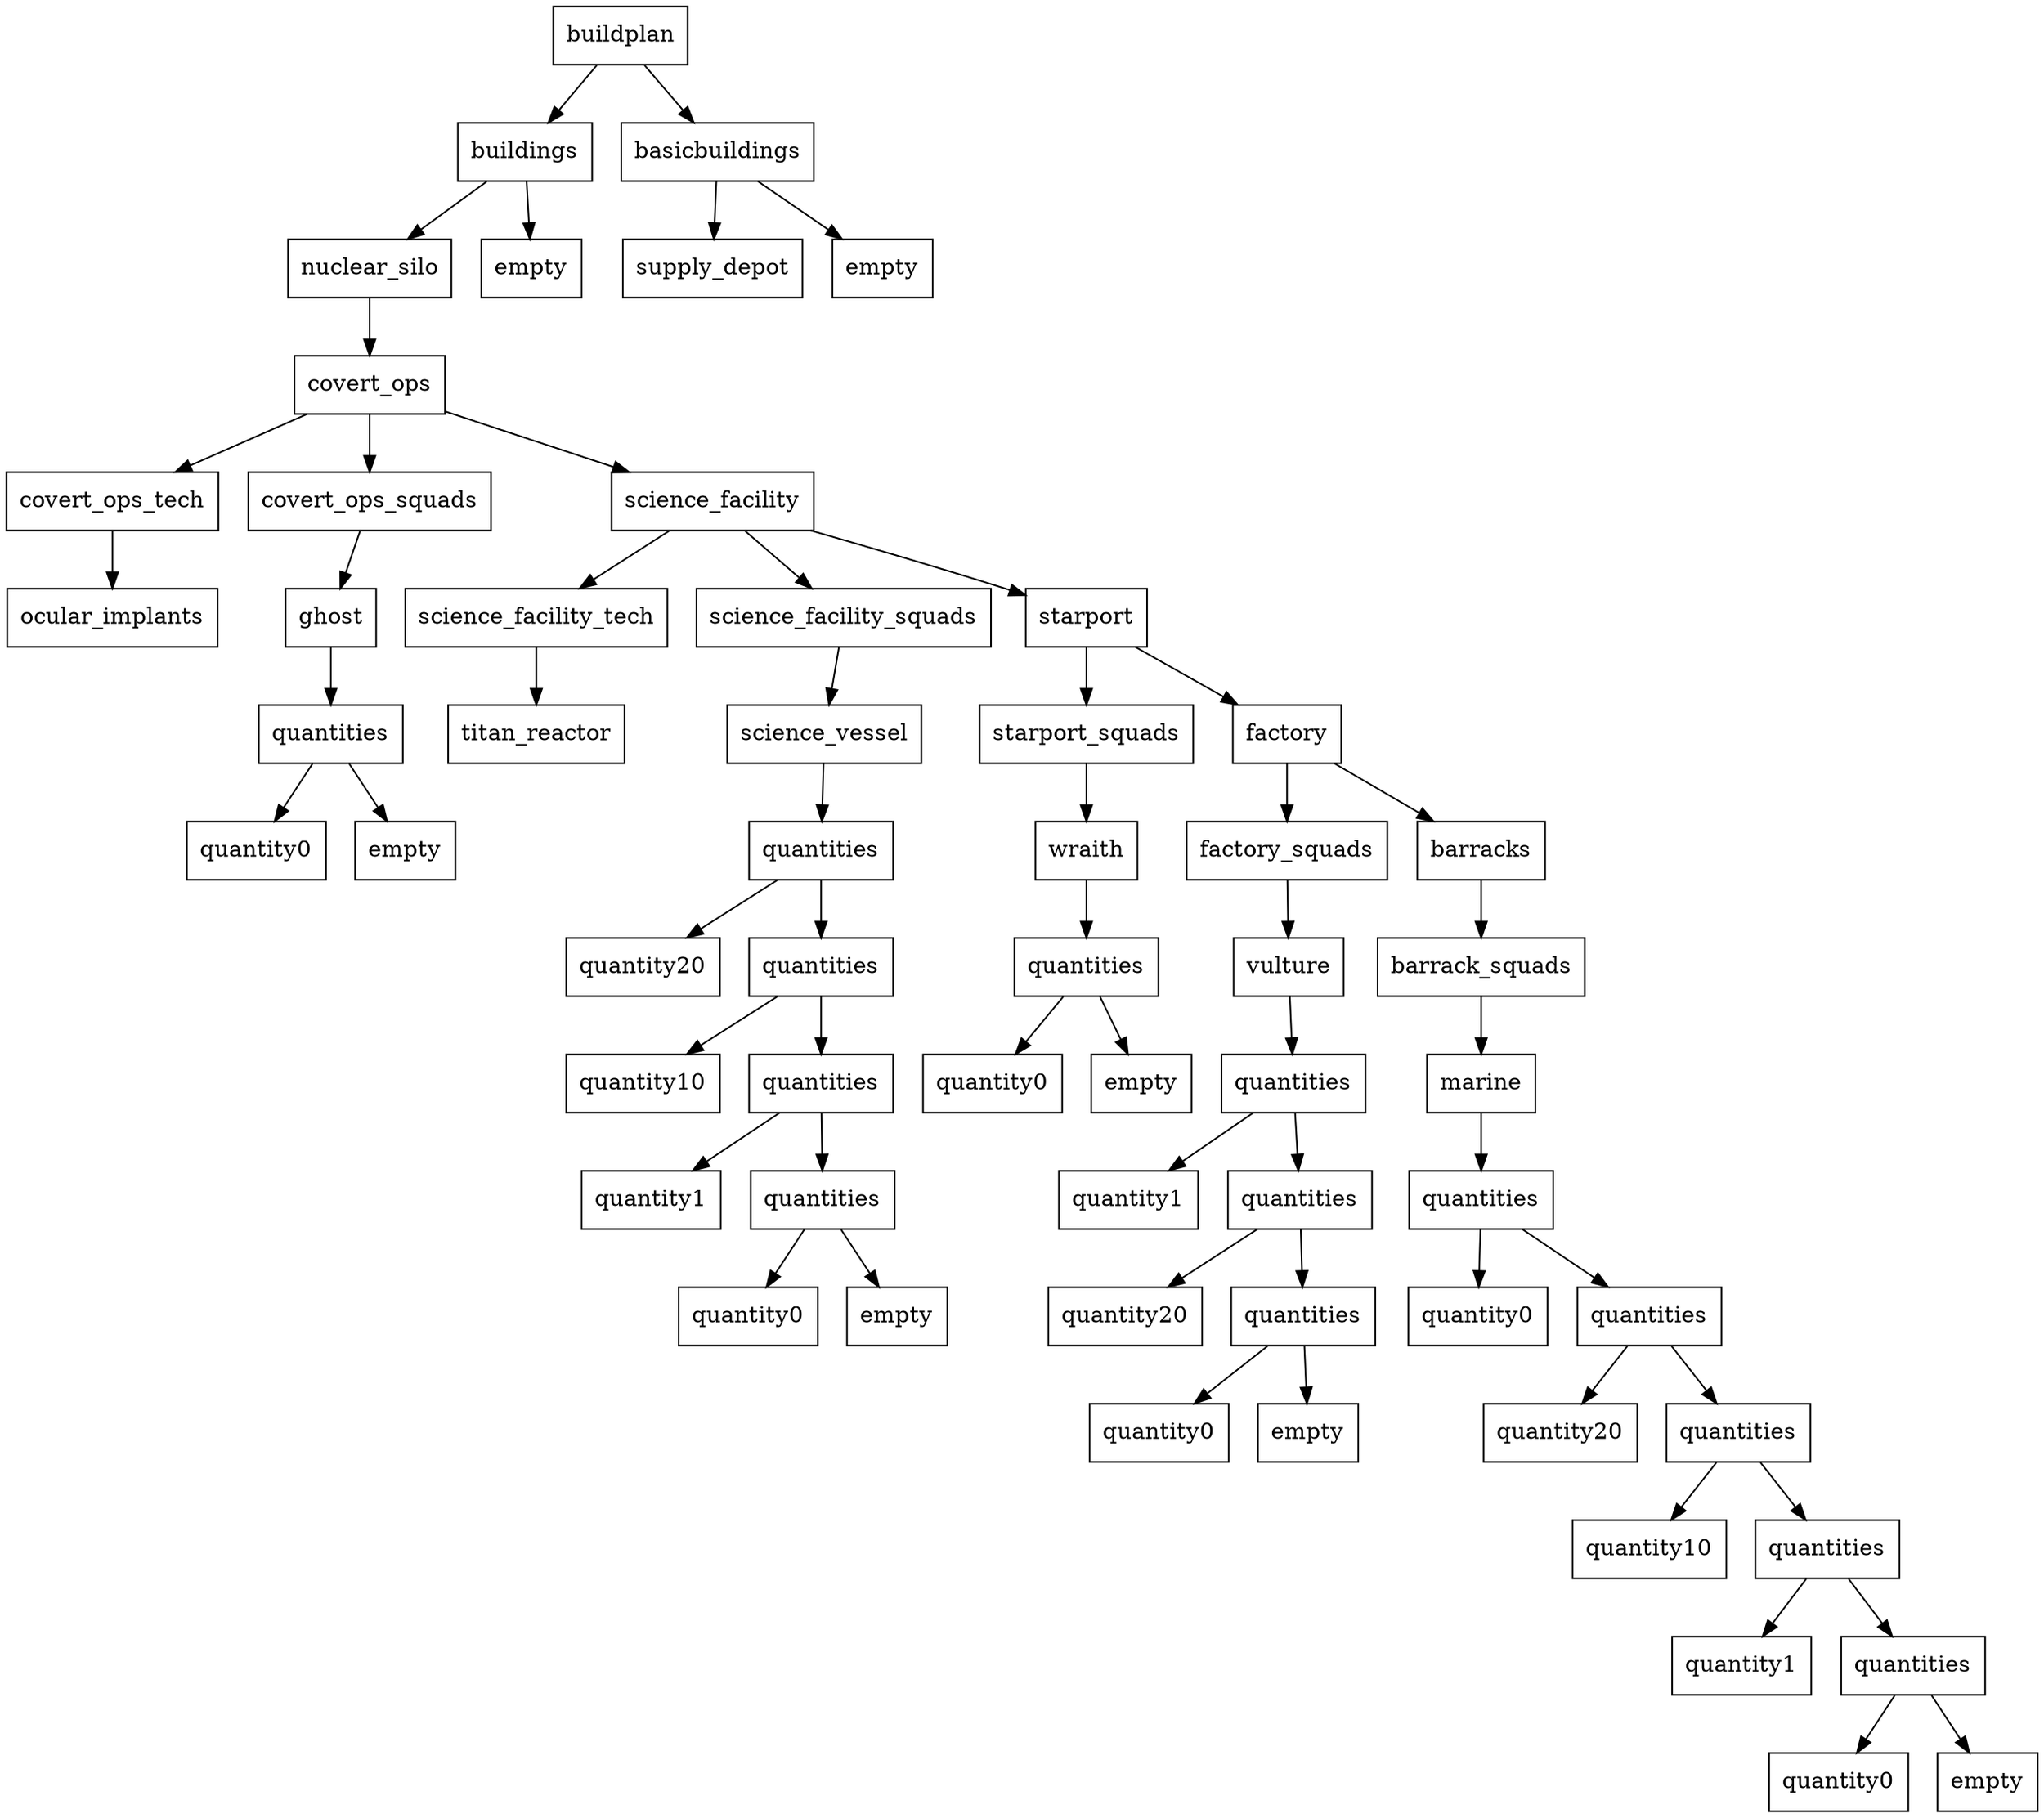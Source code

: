 digraph g {
graph [ordering=out];
node [shape=rectangle];
n[label = "buildplan"];
n0[label = "buildings"];
n00[label = "nuclear_silo"];
n000[label = "covert_ops"];
n0000[label = "covert_ops_tech"];
n00000[label = "ocular_implants"];
n0000 -> n00000;
n000 -> n0000;
n0001[label = "covert_ops_squads"];
n00010[label = "ghost"];
n000100[label = "quantities"];
n0001000[label = "quantity0"];
n000100 -> n0001000;
n0001001[label = "empty"];
n000100 -> n0001001;
n00010 -> n000100;
n0001 -> n00010;
n000 -> n0001;
n0002[label = "science_facility"];
n00020[label = "science_facility_tech"];
n000200[label = "titan_reactor"];
n00020 -> n000200;
n0002 -> n00020;
n00021[label = "science_facility_squads"];
n000210[label = "science_vessel"];
n0002100[label = "quantities"];
n00021000[label = "quantity20"];
n0002100 -> n00021000;
n00021001[label = "quantities"];
n000210010[label = "quantity10"];
n00021001 -> n000210010;
n000210011[label = "quantities"];
n0002100110[label = "quantity1"];
n000210011 -> n0002100110;
n0002100111[label = "quantities"];
n00021001110[label = "quantity0"];
n0002100111 -> n00021001110;
n00021001111[label = "empty"];
n0002100111 -> n00021001111;
n000210011 -> n0002100111;
n00021001 -> n000210011;
n0002100 -> n00021001;
n000210 -> n0002100;
n00021 -> n000210;
n0002 -> n00021;
n00022[label = "starport"];
n000220[label = "starport_squads"];
n0002200[label = "wraith"];
n00022000[label = "quantities"];
n000220000[label = "quantity0"];
n00022000 -> n000220000;
n000220001[label = "empty"];
n00022000 -> n000220001;
n0002200 -> n00022000;
n000220 -> n0002200;
n00022 -> n000220;
n000221[label = "factory"];
n0002210[label = "factory_squads"];
n00022100[label = "vulture"];
n000221000[label = "quantities"];
n0002210000[label = "quantity1"];
n000221000 -> n0002210000;
n0002210001[label = "quantities"];
n00022100010[label = "quantity20"];
n0002210001 -> n00022100010;
n00022100011[label = "quantities"];
n000221000110[label = "quantity0"];
n00022100011 -> n000221000110;
n000221000111[label = "empty"];
n00022100011 -> n000221000111;
n0002210001 -> n00022100011;
n000221000 -> n0002210001;
n00022100 -> n000221000;
n0002210 -> n00022100;
n000221 -> n0002210;
n0002211[label = "barracks"];
n00022110[label = "barrack_squads"];
n000221100[label = "marine"];
n0002211000[label = "quantities"];
n00022110000[label = "quantity0"];
n0002211000 -> n00022110000;
n00022110001[label = "quantities"];
n000221100010[label = "quantity20"];
n00022110001 -> n000221100010;
n000221100011[label = "quantities"];
n0002211000110[label = "quantity10"];
n000221100011 -> n0002211000110;
n0002211000111[label = "quantities"];
n00022110001110[label = "quantity1"];
n0002211000111 -> n00022110001110;
n00022110001111[label = "quantities"];
n000221100011110[label = "quantity0"];
n00022110001111 -> n000221100011110;
n000221100011111[label = "empty"];
n00022110001111 -> n000221100011111;
n0002211000111 -> n00022110001111;
n000221100011 -> n0002211000111;
n00022110001 -> n000221100011;
n0002211000 -> n00022110001;
n000221100 -> n0002211000;
n00022110 -> n000221100;
n0002211 -> n00022110;
n000221 -> n0002211;
n00022 -> n000221;
n0002 -> n00022;
n000 -> n0002;
n00 -> n000;
n0 -> n00;
n01[label = "empty"];
n0 -> n01;
n -> n0;
n1[label = "basicbuildings"];
n10[label = "supply_depot"];
n1 -> n10;
n11[label = "empty"];
n1 -> n11;
n -> n1;
}

